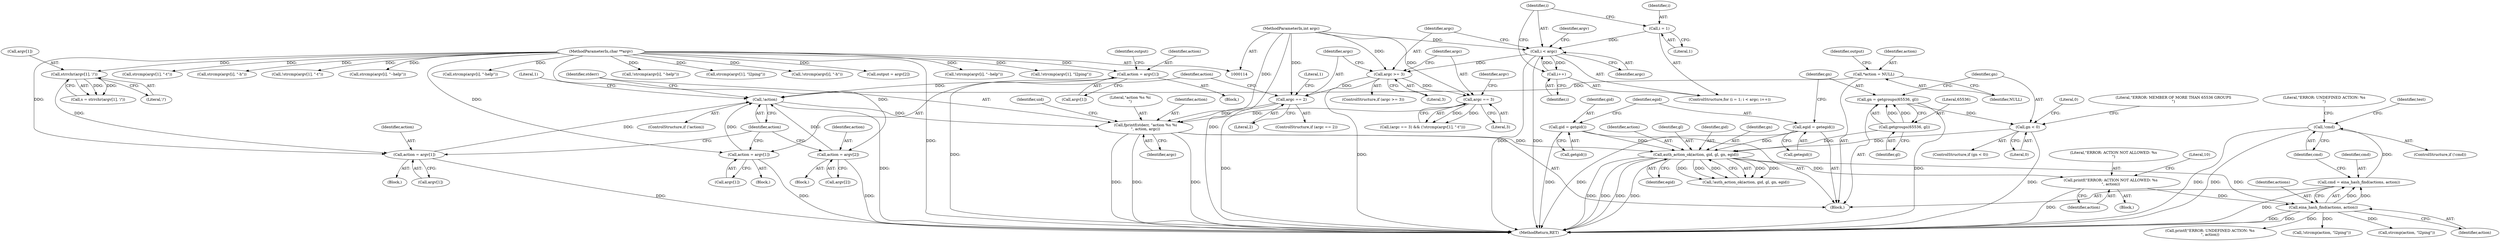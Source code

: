 digraph "0_enlightment_666df815cd86a50343859bce36c5cf968c5f38b0@pointer" {
"1000357" [label="(Call,!cmd)"];
"1000351" [label="(Call,cmd = eina_hash_find(actions, action))"];
"1000353" [label="(Call,eina_hash_find(actions, action))"];
"1000346" [label="(Call,printf(\"ERROR: ACTION NOT ALLOWED: %s\n\", action))"];
"1000339" [label="(Call,auth_action_ok(action, gid, gl, gn, egid))"];
"1000288" [label="(Call,fprintf(stderr, \"action %s %i\n\", action, argc))"];
"1000284" [label="(Call,!action)"];
"1000125" [label="(Call,*action = NULL)"];
"1000274" [label="(Call,action = argv[1])"];
"1000116" [label="(MethodParameterIn,char **argv)"];
"1000263" [label="(Call,action = argv[1])"];
"1000226" [label="(Call,strrchr(argv[1], '/'))"];
"1000211" [label="(Call,action = argv[1])"];
"1000197" [label="(Call,action = argv[2])"];
"1000184" [label="(Call,argc == 3)"];
"1000178" [label="(Call,argc >= 3)"];
"1000145" [label="(Call,i < argc)"];
"1000148" [label="(Call,i++)"];
"1000142" [label="(Call,i = 1)"];
"1000115" [label="(MethodParameterIn,int argc)"];
"1000270" [label="(Call,argc == 2)"];
"1000296" [label="(Call,gid = getgid())"];
"1000304" [label="(Call,getgroups(65536, gl))"];
"1000308" [label="(Call,gn < 0)"];
"1000302" [label="(Call,gn = getgroups(65536, gl))"];
"1000299" [label="(Call,egid = getegid())"];
"1000354" [label="(Identifier,actions)"];
"1000296" [label="(Call,gid = getgid())"];
"1000180" [label="(Literal,3)"];
"1000272" [label="(Literal,2)"];
"1000142" [label="(Call,i = 1)"];
"1000282" [label="(Literal,1)"];
"1000153" [label="(Call,!strcmp(argv[i], \"-h\"))"];
"1000300" [label="(Identifier,egid)"];
"1000177" [label="(ControlStructure,if (argc >= 3))"];
"1000216" [label="(Call,output = argv[2])"];
"1000351" [label="(Call,cmd = eina_hash_find(actions, action))"];
"1000370" [label="(Call,strcmp(action, \"l2ping\"))"];
"1000198" [label="(Identifier,action)"];
"1000297" [label="(Identifier,gid)"];
"1000340" [label="(Identifier,action)"];
"1000145" [label="(Call,i < argc)"];
"1000342" [label="(Identifier,gl)"];
"1000276" [label="(Call,argv[1])"];
"1000193" [label="(Block,)"];
"1000345" [label="(Block,)"];
"1000212" [label="(Identifier,action)"];
"1000217" [label="(Identifier,output)"];
"1000166" [label="(Call,!strcmp(argv[i], \"--help\"))"];
"1000302" [label="(Call,gn = getgroups(65536, gl))"];
"1000213" [label="(Call,argv[1])"];
"1000210" [label="(Block,)"];
"1000350" [label="(Literal,10)"];
"1000226" [label="(Call,strrchr(argv[1], '/'))"];
"1000344" [label="(Identifier,egid)"];
"1000141" [label="(ControlStructure,for (i = 1; i < argc; i++))"];
"1000183" [label="(Call,(argc == 3) && (!strcmp(argv[1], \"-t\")))"];
"1000156" [label="(Identifier,argv)"];
"1000265" [label="(Call,argv[1])"];
"1000346" [label="(Call,printf(\"ERROR: ACTION NOT ALLOWED: %s\n\", action))"];
"1000284" [label="(Call,!action)"];
"1000147" [label="(Identifier,argc)"];
"1000275" [label="(Identifier,action)"];
"1000185" [label="(Identifier,argc)"];
"1000222" [label="(Block,)"];
"1000274" [label="(Call,action = argv[1])"];
"1000298" [label="(Call,getgid())"];
"1000305" [label="(Literal,65536)"];
"1000126" [label="(Identifier,action)"];
"1000199" [label="(Call,argv[2])"];
"1000341" [label="(Identifier,gid)"];
"1000263" [label="(Call,action = argv[1])"];
"1000730" [label="(MethodReturn,RET)"];
"1000303" [label="(Identifier,gn)"];
"1000116" [label="(MethodParameterIn,char **argv)"];
"1000204" [label="(Call,!strcmp(argv[1], \"l2ping\"))"];
"1000285" [label="(Identifier,action)"];
"1000269" [label="(ControlStructure,if (argc == 2))"];
"1000352" [label="(Identifier,cmd)"];
"1000188" [label="(Call,strcmp(argv[1], \"-t\"))"];
"1000143" [label="(Identifier,i)"];
"1000154" [label="(Call,strcmp(argv[i], \"-h\"))"];
"1000117" [label="(Block,)"];
"1000283" [label="(ControlStructure,if (!action))"];
"1000353" [label="(Call,eina_hash_find(actions, action))"];
"1000270" [label="(Call,argc == 2)"];
"1000308" [label="(Call,gn < 0)"];
"1000347" [label="(Literal,\"ERROR: ACTION NOT ALLOWED: %s\n\")"];
"1000356" [label="(ControlStructure,if (!cmd))"];
"1000357" [label="(Call,!cmd)"];
"1000310" [label="(Literal,0)"];
"1000309" [label="(Identifier,gn)"];
"1000287" [label="(Literal,1)"];
"1000211" [label="(Call,action = argv[1])"];
"1000339" [label="(Call,auth_action_ok(action, gid, gl, gn, egid))"];
"1000197" [label="(Call,action = argv[2])"];
"1000149" [label="(Identifier,i)"];
"1000187" [label="(Call,!strcmp(argv[1], \"-t\"))"];
"1000304" [label="(Call,getgroups(65536, gl))"];
"1000167" [label="(Call,strcmp(argv[i], \"--help\"))"];
"1000360" [label="(Call,printf(\"ERROR: UNDEFINED ACTION: %s\n\", action))"];
"1000127" [label="(Identifier,NULL)"];
"1000307" [label="(ControlStructure,if (gn < 0))"];
"1000148" [label="(Call,i++)"];
"1000289" [label="(Identifier,stderr)"];
"1000146" [label="(Identifier,i)"];
"1000338" [label="(Call,!auth_action_ok(action, gid, gl, gn, egid))"];
"1000299" [label="(Call,egid = getegid())"];
"1000361" [label="(Literal,\"ERROR: UNDEFINED ACTION: %s\n\")"];
"1000291" [label="(Identifier,action)"];
"1000190" [label="(Identifier,argv)"];
"1000144" [label="(Literal,1)"];
"1000369" [label="(Call,!strcmp(action, \"l2ping\"))"];
"1000294" [label="(Identifier,uid)"];
"1000348" [label="(Identifier,action)"];
"1000115" [label="(MethodParameterIn,int argc)"];
"1000273" [label="(Block,)"];
"1000227" [label="(Call,argv[1])"];
"1000186" [label="(Literal,3)"];
"1000319" [label="(Literal,0)"];
"1000161" [label="(Call,strcmp(argv[i], \"-help\"))"];
"1000301" [label="(Call,getegid())"];
"1000160" [label="(Call,!strcmp(argv[i], \"-help\"))"];
"1000355" [label="(Identifier,action)"];
"1000131" [label="(Identifier,output)"];
"1000290" [label="(Literal,\"action %s %i\n\")"];
"1000230" [label="(Literal,'/')"];
"1000313" [label="(Literal,\"ERROR: MEMBER OF MORE THAN 65536 GROUPS\n\")"];
"1000184" [label="(Call,argc == 3)"];
"1000271" [label="(Identifier,argc)"];
"1000292" [label="(Identifier,argc)"];
"1000178" [label="(Call,argc >= 3)"];
"1000125" [label="(Call,*action = NULL)"];
"1000306" [label="(Identifier,gl)"];
"1000288" [label="(Call,fprintf(stderr, \"action %s %i\n\", action, argc))"];
"1000224" [label="(Call,s = strrchr(argv[1], '/'))"];
"1000264" [label="(Identifier,action)"];
"1000343" [label="(Identifier,gn)"];
"1000179" [label="(Identifier,argc)"];
"1000205" [label="(Call,strcmp(argv[1], \"l2ping\"))"];
"1000368" [label="(Identifier,test)"];
"1000358" [label="(Identifier,cmd)"];
"1000357" -> "1000356"  [label="AST: "];
"1000357" -> "1000358"  [label="CFG: "];
"1000358" -> "1000357"  [label="AST: "];
"1000361" -> "1000357"  [label="CFG: "];
"1000368" -> "1000357"  [label="CFG: "];
"1000357" -> "1000730"  [label="DDG: "];
"1000357" -> "1000730"  [label="DDG: "];
"1000351" -> "1000357"  [label="DDG: "];
"1000351" -> "1000117"  [label="AST: "];
"1000351" -> "1000353"  [label="CFG: "];
"1000352" -> "1000351"  [label="AST: "];
"1000353" -> "1000351"  [label="AST: "];
"1000358" -> "1000351"  [label="CFG: "];
"1000351" -> "1000730"  [label="DDG: "];
"1000353" -> "1000351"  [label="DDG: "];
"1000353" -> "1000351"  [label="DDG: "];
"1000353" -> "1000355"  [label="CFG: "];
"1000354" -> "1000353"  [label="AST: "];
"1000355" -> "1000353"  [label="AST: "];
"1000353" -> "1000730"  [label="DDG: "];
"1000353" -> "1000730"  [label="DDG: "];
"1000346" -> "1000353"  [label="DDG: "];
"1000339" -> "1000353"  [label="DDG: "];
"1000353" -> "1000360"  [label="DDG: "];
"1000353" -> "1000369"  [label="DDG: "];
"1000353" -> "1000370"  [label="DDG: "];
"1000346" -> "1000345"  [label="AST: "];
"1000346" -> "1000348"  [label="CFG: "];
"1000347" -> "1000346"  [label="AST: "];
"1000348" -> "1000346"  [label="AST: "];
"1000350" -> "1000346"  [label="CFG: "];
"1000346" -> "1000730"  [label="DDG: "];
"1000339" -> "1000346"  [label="DDG: "];
"1000339" -> "1000338"  [label="AST: "];
"1000339" -> "1000344"  [label="CFG: "];
"1000340" -> "1000339"  [label="AST: "];
"1000341" -> "1000339"  [label="AST: "];
"1000342" -> "1000339"  [label="AST: "];
"1000343" -> "1000339"  [label="AST: "];
"1000344" -> "1000339"  [label="AST: "];
"1000338" -> "1000339"  [label="CFG: "];
"1000339" -> "1000730"  [label="DDG: "];
"1000339" -> "1000730"  [label="DDG: "];
"1000339" -> "1000730"  [label="DDG: "];
"1000339" -> "1000730"  [label="DDG: "];
"1000339" -> "1000338"  [label="DDG: "];
"1000339" -> "1000338"  [label="DDG: "];
"1000339" -> "1000338"  [label="DDG: "];
"1000339" -> "1000338"  [label="DDG: "];
"1000339" -> "1000338"  [label="DDG: "];
"1000288" -> "1000339"  [label="DDG: "];
"1000296" -> "1000339"  [label="DDG: "];
"1000304" -> "1000339"  [label="DDG: "];
"1000308" -> "1000339"  [label="DDG: "];
"1000299" -> "1000339"  [label="DDG: "];
"1000288" -> "1000117"  [label="AST: "];
"1000288" -> "1000292"  [label="CFG: "];
"1000289" -> "1000288"  [label="AST: "];
"1000290" -> "1000288"  [label="AST: "];
"1000291" -> "1000288"  [label="AST: "];
"1000292" -> "1000288"  [label="AST: "];
"1000294" -> "1000288"  [label="CFG: "];
"1000288" -> "1000730"  [label="DDG: "];
"1000288" -> "1000730"  [label="DDG: "];
"1000288" -> "1000730"  [label="DDG: "];
"1000284" -> "1000288"  [label="DDG: "];
"1000184" -> "1000288"  [label="DDG: "];
"1000270" -> "1000288"  [label="DDG: "];
"1000115" -> "1000288"  [label="DDG: "];
"1000284" -> "1000283"  [label="AST: "];
"1000284" -> "1000285"  [label="CFG: "];
"1000285" -> "1000284"  [label="AST: "];
"1000287" -> "1000284"  [label="CFG: "];
"1000289" -> "1000284"  [label="CFG: "];
"1000284" -> "1000730"  [label="DDG: "];
"1000125" -> "1000284"  [label="DDG: "];
"1000274" -> "1000284"  [label="DDG: "];
"1000263" -> "1000284"  [label="DDG: "];
"1000211" -> "1000284"  [label="DDG: "];
"1000197" -> "1000284"  [label="DDG: "];
"1000125" -> "1000117"  [label="AST: "];
"1000125" -> "1000127"  [label="CFG: "];
"1000126" -> "1000125"  [label="AST: "];
"1000127" -> "1000125"  [label="AST: "];
"1000131" -> "1000125"  [label="CFG: "];
"1000274" -> "1000273"  [label="AST: "];
"1000274" -> "1000276"  [label="CFG: "];
"1000275" -> "1000274"  [label="AST: "];
"1000276" -> "1000274"  [label="AST: "];
"1000285" -> "1000274"  [label="CFG: "];
"1000274" -> "1000730"  [label="DDG: "];
"1000116" -> "1000274"  [label="DDG: "];
"1000116" -> "1000114"  [label="AST: "];
"1000116" -> "1000730"  [label="DDG: "];
"1000116" -> "1000153"  [label="DDG: "];
"1000116" -> "1000154"  [label="DDG: "];
"1000116" -> "1000160"  [label="DDG: "];
"1000116" -> "1000161"  [label="DDG: "];
"1000116" -> "1000166"  [label="DDG: "];
"1000116" -> "1000167"  [label="DDG: "];
"1000116" -> "1000187"  [label="DDG: "];
"1000116" -> "1000188"  [label="DDG: "];
"1000116" -> "1000197"  [label="DDG: "];
"1000116" -> "1000204"  [label="DDG: "];
"1000116" -> "1000205"  [label="DDG: "];
"1000116" -> "1000211"  [label="DDG: "];
"1000116" -> "1000216"  [label="DDG: "];
"1000116" -> "1000226"  [label="DDG: "];
"1000116" -> "1000263"  [label="DDG: "];
"1000263" -> "1000222"  [label="AST: "];
"1000263" -> "1000265"  [label="CFG: "];
"1000264" -> "1000263"  [label="AST: "];
"1000265" -> "1000263"  [label="AST: "];
"1000285" -> "1000263"  [label="CFG: "];
"1000263" -> "1000730"  [label="DDG: "];
"1000226" -> "1000263"  [label="DDG: "];
"1000226" -> "1000224"  [label="AST: "];
"1000226" -> "1000230"  [label="CFG: "];
"1000227" -> "1000226"  [label="AST: "];
"1000230" -> "1000226"  [label="AST: "];
"1000224" -> "1000226"  [label="CFG: "];
"1000226" -> "1000224"  [label="DDG: "];
"1000226" -> "1000224"  [label="DDG: "];
"1000211" -> "1000210"  [label="AST: "];
"1000211" -> "1000213"  [label="CFG: "];
"1000212" -> "1000211"  [label="AST: "];
"1000213" -> "1000211"  [label="AST: "];
"1000217" -> "1000211"  [label="CFG: "];
"1000211" -> "1000730"  [label="DDG: "];
"1000197" -> "1000193"  [label="AST: "];
"1000197" -> "1000199"  [label="CFG: "];
"1000198" -> "1000197"  [label="AST: "];
"1000199" -> "1000197"  [label="AST: "];
"1000285" -> "1000197"  [label="CFG: "];
"1000197" -> "1000730"  [label="DDG: "];
"1000184" -> "1000183"  [label="AST: "];
"1000184" -> "1000186"  [label="CFG: "];
"1000185" -> "1000184"  [label="AST: "];
"1000186" -> "1000184"  [label="AST: "];
"1000190" -> "1000184"  [label="CFG: "];
"1000183" -> "1000184"  [label="CFG: "];
"1000184" -> "1000183"  [label="DDG: "];
"1000184" -> "1000183"  [label="DDG: "];
"1000178" -> "1000184"  [label="DDG: "];
"1000115" -> "1000184"  [label="DDG: "];
"1000178" -> "1000177"  [label="AST: "];
"1000178" -> "1000180"  [label="CFG: "];
"1000179" -> "1000178"  [label="AST: "];
"1000180" -> "1000178"  [label="AST: "];
"1000185" -> "1000178"  [label="CFG: "];
"1000271" -> "1000178"  [label="CFG: "];
"1000178" -> "1000730"  [label="DDG: "];
"1000145" -> "1000178"  [label="DDG: "];
"1000115" -> "1000178"  [label="DDG: "];
"1000178" -> "1000270"  [label="DDG: "];
"1000145" -> "1000141"  [label="AST: "];
"1000145" -> "1000147"  [label="CFG: "];
"1000146" -> "1000145"  [label="AST: "];
"1000147" -> "1000145"  [label="AST: "];
"1000156" -> "1000145"  [label="CFG: "];
"1000179" -> "1000145"  [label="CFG: "];
"1000145" -> "1000730"  [label="DDG: "];
"1000145" -> "1000730"  [label="DDG: "];
"1000148" -> "1000145"  [label="DDG: "];
"1000142" -> "1000145"  [label="DDG: "];
"1000115" -> "1000145"  [label="DDG: "];
"1000145" -> "1000148"  [label="DDG: "];
"1000148" -> "1000141"  [label="AST: "];
"1000148" -> "1000149"  [label="CFG: "];
"1000149" -> "1000148"  [label="AST: "];
"1000146" -> "1000148"  [label="CFG: "];
"1000142" -> "1000141"  [label="AST: "];
"1000142" -> "1000144"  [label="CFG: "];
"1000143" -> "1000142"  [label="AST: "];
"1000144" -> "1000142"  [label="AST: "];
"1000146" -> "1000142"  [label="CFG: "];
"1000115" -> "1000114"  [label="AST: "];
"1000115" -> "1000730"  [label="DDG: "];
"1000115" -> "1000270"  [label="DDG: "];
"1000270" -> "1000269"  [label="AST: "];
"1000270" -> "1000272"  [label="CFG: "];
"1000271" -> "1000270"  [label="AST: "];
"1000272" -> "1000270"  [label="AST: "];
"1000275" -> "1000270"  [label="CFG: "];
"1000282" -> "1000270"  [label="CFG: "];
"1000270" -> "1000730"  [label="DDG: "];
"1000296" -> "1000117"  [label="AST: "];
"1000296" -> "1000298"  [label="CFG: "];
"1000297" -> "1000296"  [label="AST: "];
"1000298" -> "1000296"  [label="AST: "];
"1000300" -> "1000296"  [label="CFG: "];
"1000296" -> "1000730"  [label="DDG: "];
"1000304" -> "1000302"  [label="AST: "];
"1000304" -> "1000306"  [label="CFG: "];
"1000305" -> "1000304"  [label="AST: "];
"1000306" -> "1000304"  [label="AST: "];
"1000302" -> "1000304"  [label="CFG: "];
"1000304" -> "1000302"  [label="DDG: "];
"1000304" -> "1000302"  [label="DDG: "];
"1000308" -> "1000307"  [label="AST: "];
"1000308" -> "1000310"  [label="CFG: "];
"1000309" -> "1000308"  [label="AST: "];
"1000310" -> "1000308"  [label="AST: "];
"1000313" -> "1000308"  [label="CFG: "];
"1000319" -> "1000308"  [label="CFG: "];
"1000308" -> "1000730"  [label="DDG: "];
"1000302" -> "1000308"  [label="DDG: "];
"1000302" -> "1000117"  [label="AST: "];
"1000303" -> "1000302"  [label="AST: "];
"1000309" -> "1000302"  [label="CFG: "];
"1000302" -> "1000730"  [label="DDG: "];
"1000299" -> "1000117"  [label="AST: "];
"1000299" -> "1000301"  [label="CFG: "];
"1000300" -> "1000299"  [label="AST: "];
"1000301" -> "1000299"  [label="AST: "];
"1000303" -> "1000299"  [label="CFG: "];
"1000299" -> "1000730"  [label="DDG: "];
}
